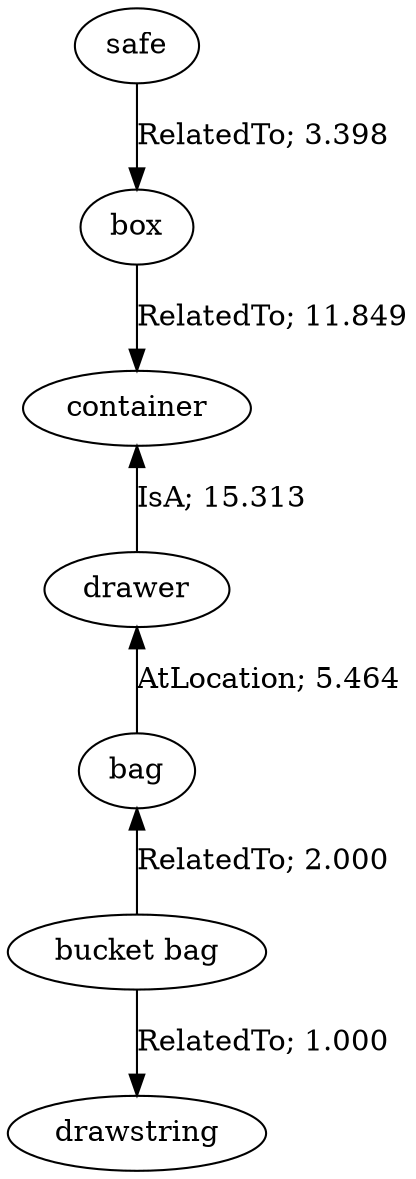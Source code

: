 // The path the concepts from "safe" to "drawstring".Path Length: 6; Weight Sum: 39.02450529563643; Average Weight: 6.504084215939405
digraph "1_d---safe-drawstring---PLen6_WSum39.025_WAvg6.504" {
	0 [label=safe]
	1 [label=box]
	2 [label=container]
	3 [label=drawer]
	4 [label=bag]
	5 [label="bucket bag"]
	6 [label=drawstring]
	0 -> 1 [label="RelatedTo; 3.398" dir=forward weight=3.398]
	1 -> 2 [label="RelatedTo; 11.849" dir=forward weight=11.849]
	2 -> 3 [label="IsA; 15.313" dir=back weight=15.313]
	3 -> 4 [label="AtLocation; 5.464" dir=back weight=5.464]
	4 -> 5 [label="RelatedTo; 2.000" dir=back weight=2.000]
	5 -> 6 [label="RelatedTo; 1.000" dir=forward weight=1.000]
}
